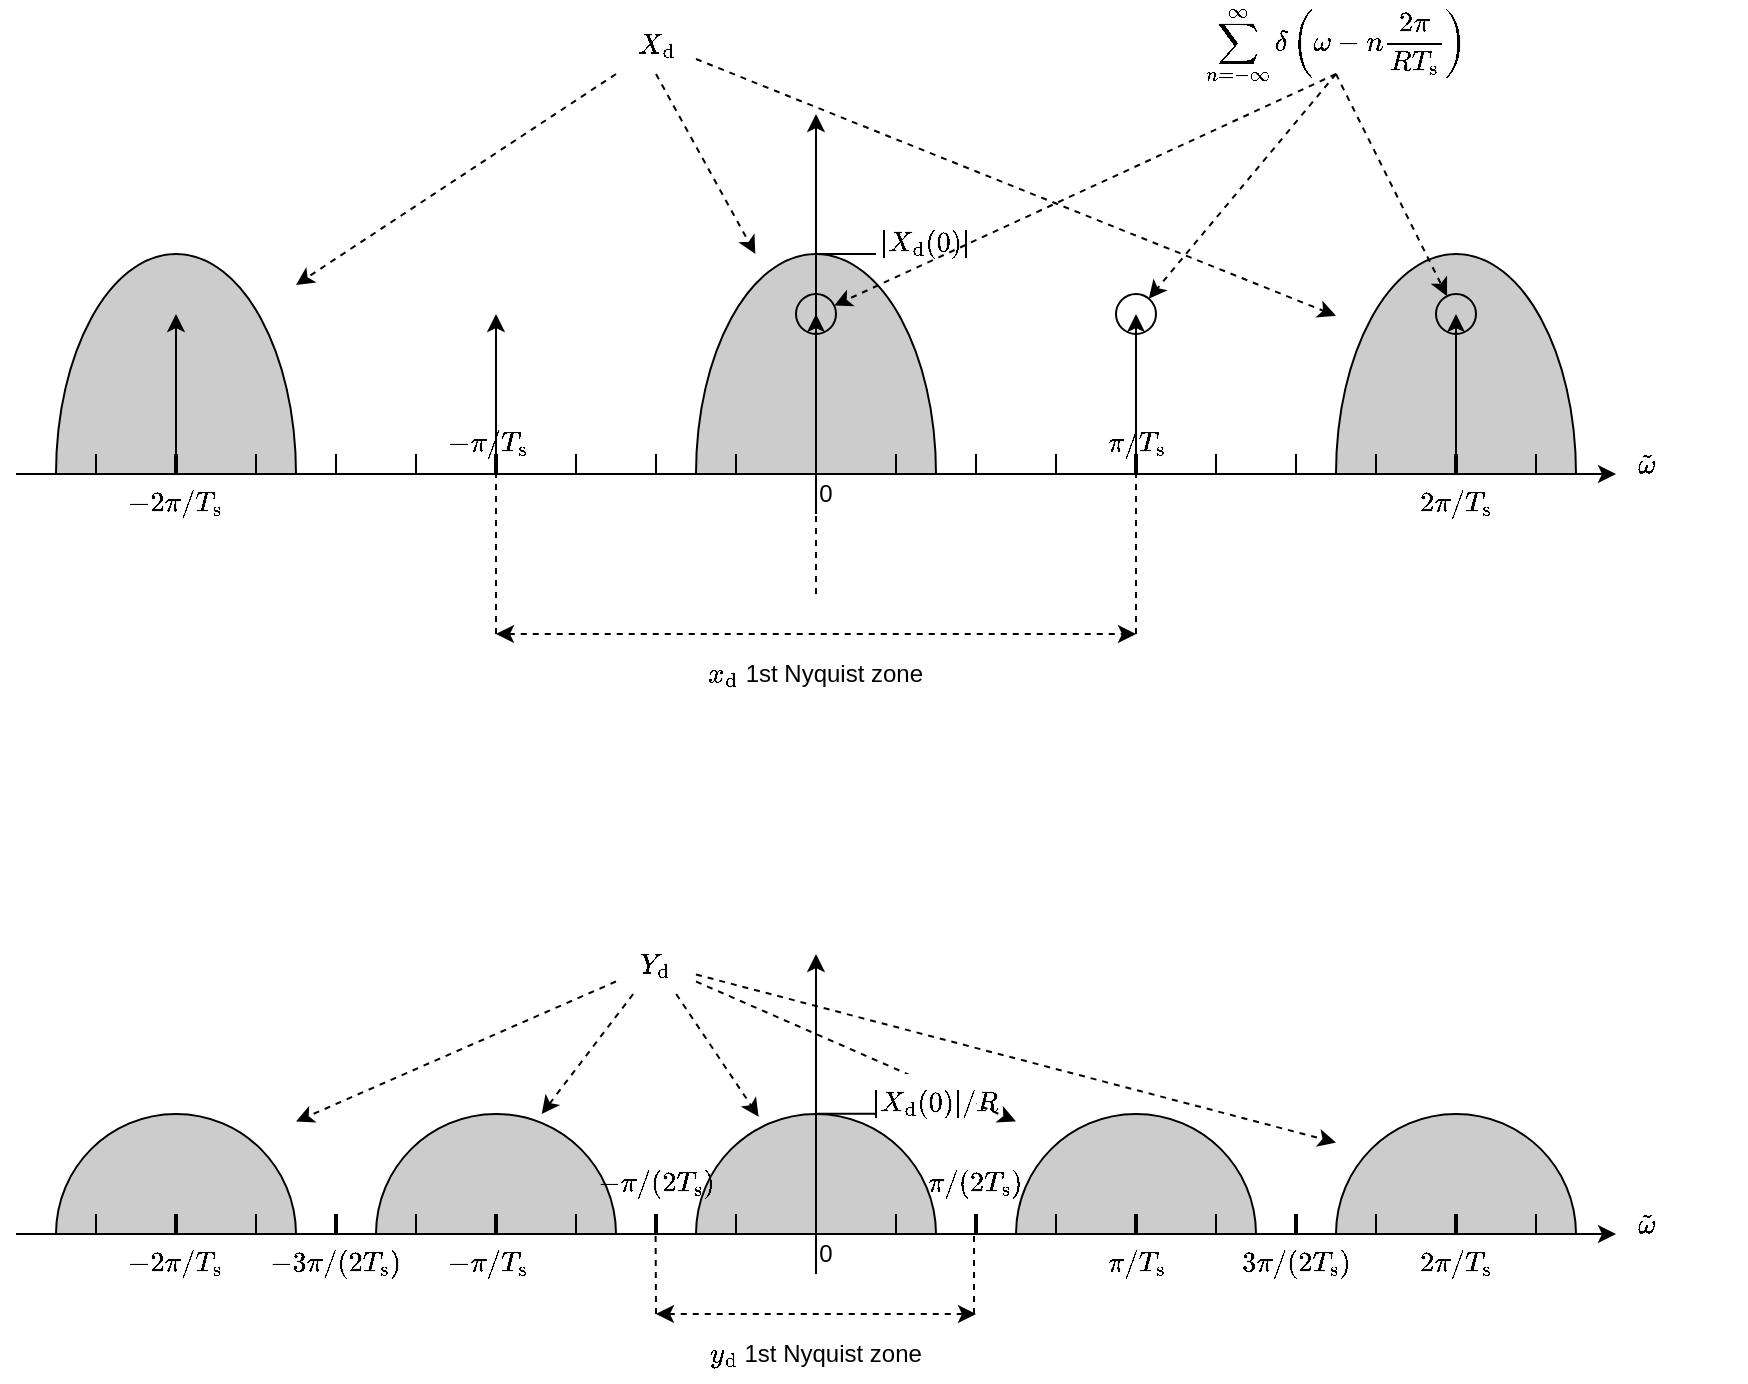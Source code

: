 <mxfile>
    <diagram name="ページ1" id="tOJDjhoilTn83TgK_lsh">
        <mxGraphModel dx="970" dy="702" grid="1" gridSize="10" guides="1" tooltips="1" connect="1" arrows="1" fold="1" page="1" pageScale="1" pageWidth="1169" pageHeight="827" math="1" shadow="0">
            <root>
                <mxCell id="0"/>
                <mxCell id="1" parent="0"/>
                <mxCell id="6Ajl2OQ8VZDq9jOoMLi9-55" value="" style="verticalLabelPosition=bottom;verticalAlign=top;html=1;shape=mxgraph.basic.half_circle;rotation=-180;fillColor=#CCCCCC;fillStyle=auto;gradientColor=none;" parent="1" vertex="1">
                    <mxGeometry x="220" y="620" width="120" height="60" as="geometry"/>
                </mxCell>
                <mxCell id="6Ajl2OQ8VZDq9jOoMLi9-54" value="" style="verticalLabelPosition=bottom;verticalAlign=top;html=1;shape=mxgraph.basic.half_circle;rotation=-180;fillColor=#CCCCCC;fillStyle=auto;gradientColor=none;" parent="1" vertex="1">
                    <mxGeometry x="860" y="620" width="120" height="60" as="geometry"/>
                </mxCell>
                <mxCell id="n-7C0_cSte5bx0V1YNL7-46" value="" style="verticalLabelPosition=bottom;verticalAlign=top;html=1;shape=mxgraph.basic.half_circle;rotation=-180;fillColor=#CCCCCC;fillStyle=auto;gradientColor=none;" parent="1" vertex="1">
                    <mxGeometry x="540" y="190" width="120" height="110" as="geometry"/>
                </mxCell>
                <mxCell id="n-7C0_cSte5bx0V1YNL7-47" value="" style="verticalLabelPosition=bottom;verticalAlign=top;html=1;shape=mxgraph.basic.half_circle;rotation=-180;fillColor=#CCCCCC;fillStyle=auto;gradientColor=none;" parent="1" vertex="1">
                    <mxGeometry x="860" y="190" width="120" height="110" as="geometry"/>
                </mxCell>
                <mxCell id="n-7C0_cSte5bx0V1YNL7-48" value="" style="verticalLabelPosition=bottom;verticalAlign=top;html=1;shape=mxgraph.basic.half_circle;rotation=-180;fillColor=#CCCCCC;fillStyle=auto;gradientColor=none;" parent="1" vertex="1">
                    <mxGeometry x="220" y="190" width="120" height="110" as="geometry"/>
                </mxCell>
                <mxCell id="n-7C0_cSte5bx0V1YNL7-1" value="" style="endArrow=classic;html=1;rounded=0;" parent="1" edge="1">
                    <mxGeometry width="50" height="50" relative="1" as="geometry">
                        <mxPoint x="200" y="300" as="sourcePoint"/>
                        <mxPoint x="1000" y="300" as="targetPoint"/>
                    </mxGeometry>
                </mxCell>
                <mxCell id="n-7C0_cSte5bx0V1YNL7-2" value="" style="endArrow=classic;html=1;rounded=0;exitX=0;exitY=1;exitDx=0;exitDy=0;" parent="1" source="n-7C0_cSte5bx0V1YNL7-24" edge="1">
                    <mxGeometry width="50" height="50" relative="1" as="geometry">
                        <mxPoint x="600" y="327" as="sourcePoint"/>
                        <mxPoint x="600" y="120" as="targetPoint"/>
                    </mxGeometry>
                </mxCell>
                <mxCell id="n-7C0_cSte5bx0V1YNL7-4" value="" style="endArrow=none;html=1;rounded=0;strokeWidth=2;" parent="1" edge="1">
                    <mxGeometry width="50" height="50" relative="1" as="geometry">
                        <mxPoint x="760" y="300" as="sourcePoint"/>
                        <mxPoint x="760" y="290" as="targetPoint"/>
                    </mxGeometry>
                </mxCell>
                <mxCell id="n-7C0_cSte5bx0V1YNL7-6" value="" style="endArrow=none;html=1;rounded=0;strokeWidth=2;" parent="1" edge="1">
                    <mxGeometry width="50" height="50" relative="1" as="geometry">
                        <mxPoint x="920" y="300" as="sourcePoint"/>
                        <mxPoint x="920" y="290" as="targetPoint"/>
                    </mxGeometry>
                </mxCell>
                <mxCell id="n-7C0_cSte5bx0V1YNL7-7" value="" style="endArrow=none;html=1;rounded=0;strokeWidth=2;" parent="1" edge="1">
                    <mxGeometry width="50" height="50" relative="1" as="geometry">
                        <mxPoint x="280" y="300" as="sourcePoint"/>
                        <mxPoint x="280" y="290" as="targetPoint"/>
                    </mxGeometry>
                </mxCell>
                <mxCell id="n-7C0_cSte5bx0V1YNL7-8" value="" style="endArrow=none;html=1;rounded=0;strokeWidth=2;" parent="1" edge="1">
                    <mxGeometry width="50" height="50" relative="1" as="geometry">
                        <mxPoint x="440" y="300" as="sourcePoint"/>
                        <mxPoint x="440" y="290" as="targetPoint"/>
                    </mxGeometry>
                </mxCell>
                <mxCell id="n-7C0_cSte5bx0V1YNL7-10" value="" style="endArrow=none;html=1;rounded=0;" parent="1" edge="1">
                    <mxGeometry width="50" height="50" relative="1" as="geometry">
                        <mxPoint x="840" y="300" as="sourcePoint"/>
                        <mxPoint x="840" y="290" as="targetPoint"/>
                    </mxGeometry>
                </mxCell>
                <mxCell id="n-7C0_cSte5bx0V1YNL7-11" value="" style="endArrow=none;html=1;rounded=0;" parent="1" edge="1">
                    <mxGeometry width="50" height="50" relative="1" as="geometry">
                        <mxPoint x="680" y="300" as="sourcePoint"/>
                        <mxPoint x="680" y="290" as="targetPoint"/>
                    </mxGeometry>
                </mxCell>
                <mxCell id="n-7C0_cSte5bx0V1YNL7-12" value="" style="endArrow=none;html=1;rounded=0;" parent="1" edge="1">
                    <mxGeometry width="50" height="50" relative="1" as="geometry">
                        <mxPoint x="360" y="300" as="sourcePoint"/>
                        <mxPoint x="360" y="290" as="targetPoint"/>
                    </mxGeometry>
                </mxCell>
                <mxCell id="n-7C0_cSte5bx0V1YNL7-13" value="" style="endArrow=none;html=1;rounded=0;" parent="1" edge="1">
                    <mxGeometry width="50" height="50" relative="1" as="geometry">
                        <mxPoint x="520" y="300" as="sourcePoint"/>
                        <mxPoint x="520" y="290" as="targetPoint"/>
                    </mxGeometry>
                </mxCell>
                <mxCell id="n-7C0_cSte5bx0V1YNL7-14" value="" style="endArrow=none;html=1;rounded=0;" parent="1" edge="1">
                    <mxGeometry width="50" height="50" relative="1" as="geometry">
                        <mxPoint x="800" y="300" as="sourcePoint"/>
                        <mxPoint x="800" y="290" as="targetPoint"/>
                    </mxGeometry>
                </mxCell>
                <mxCell id="n-7C0_cSte5bx0V1YNL7-15" value="" style="endArrow=none;html=1;rounded=0;" parent="1" edge="1">
                    <mxGeometry width="50" height="50" relative="1" as="geometry">
                        <mxPoint x="960" y="300" as="sourcePoint"/>
                        <mxPoint x="960" y="290" as="targetPoint"/>
                    </mxGeometry>
                </mxCell>
                <mxCell id="n-7C0_cSte5bx0V1YNL7-16" value="" style="endArrow=none;html=1;rounded=0;" parent="1" edge="1">
                    <mxGeometry width="50" height="50" relative="1" as="geometry">
                        <mxPoint x="320" y="300" as="sourcePoint"/>
                        <mxPoint x="320" y="290" as="targetPoint"/>
                    </mxGeometry>
                </mxCell>
                <mxCell id="n-7C0_cSte5bx0V1YNL7-17" value="" style="endArrow=none;html=1;rounded=0;" parent="1" edge="1">
                    <mxGeometry width="50" height="50" relative="1" as="geometry">
                        <mxPoint x="480" y="300" as="sourcePoint"/>
                        <mxPoint x="480" y="290" as="targetPoint"/>
                    </mxGeometry>
                </mxCell>
                <mxCell id="n-7C0_cSte5bx0V1YNL7-18" value="" style="endArrow=none;html=1;rounded=0;" parent="1" edge="1">
                    <mxGeometry width="50" height="50" relative="1" as="geometry">
                        <mxPoint x="880" y="300" as="sourcePoint"/>
                        <mxPoint x="880" y="290" as="targetPoint"/>
                    </mxGeometry>
                </mxCell>
                <mxCell id="n-7C0_cSte5bx0V1YNL7-19" value="" style="endArrow=none;html=1;rounded=0;" parent="1" edge="1">
                    <mxGeometry width="50" height="50" relative="1" as="geometry">
                        <mxPoint x="720" y="300" as="sourcePoint"/>
                        <mxPoint x="720" y="290" as="targetPoint"/>
                    </mxGeometry>
                </mxCell>
                <mxCell id="n-7C0_cSte5bx0V1YNL7-20" value="" style="endArrow=none;html=1;rounded=0;" parent="1" edge="1">
                    <mxGeometry width="50" height="50" relative="1" as="geometry">
                        <mxPoint x="400" y="300" as="sourcePoint"/>
                        <mxPoint x="400" y="290" as="targetPoint"/>
                    </mxGeometry>
                </mxCell>
                <mxCell id="n-7C0_cSte5bx0V1YNL7-21" value="" style="endArrow=none;html=1;rounded=0;" parent="1" edge="1">
                    <mxGeometry width="50" height="50" relative="1" as="geometry">
                        <mxPoint x="560" y="300" as="sourcePoint"/>
                        <mxPoint x="560" y="290" as="targetPoint"/>
                    </mxGeometry>
                </mxCell>
                <mxCell id="n-7C0_cSte5bx0V1YNL7-22" value="" style="endArrow=none;html=1;rounded=0;" parent="1" edge="1">
                    <mxGeometry width="50" height="50" relative="1" as="geometry">
                        <mxPoint x="640" y="300" as="sourcePoint"/>
                        <mxPoint x="640" y="290" as="targetPoint"/>
                    </mxGeometry>
                </mxCell>
                <mxCell id="n-7C0_cSte5bx0V1YNL7-23" value="" style="endArrow=none;html=1;rounded=0;" parent="1" edge="1">
                    <mxGeometry width="50" height="50" relative="1" as="geometry">
                        <mxPoint x="240" y="300" as="sourcePoint"/>
                        <mxPoint x="240" y="290" as="targetPoint"/>
                    </mxGeometry>
                </mxCell>
                <mxCell id="n-7C0_cSte5bx0V1YNL7-24" value="0" style="text;html=1;strokeColor=none;fillColor=none;align=center;verticalAlign=middle;whiteSpace=wrap;rounded=0;" parent="1" vertex="1">
                    <mxGeometry x="600" y="300" width="10" height="20" as="geometry"/>
                </mxCell>
                <mxCell id="n-7C0_cSte5bx0V1YNL7-26" value="$$\tilde{\omega}$$" style="text;html=1;strokeColor=none;fillColor=none;align=center;verticalAlign=middle;whiteSpace=wrap;rounded=0;" parent="1" vertex="1">
                    <mxGeometry x="1000" y="280" width="30" height="30" as="geometry"/>
                </mxCell>
                <mxCell id="n-7C0_cSte5bx0V1YNL7-27" value="$$\pi/T_\text{s}$$" style="text;html=1;strokeColor=none;fillColor=none;align=center;verticalAlign=middle;whiteSpace=wrap;rounded=0;" parent="1" vertex="1">
                    <mxGeometry x="730" y="270" width="60" height="30" as="geometry"/>
                </mxCell>
                <mxCell id="n-7C0_cSte5bx0V1YNL7-28" value="$$-\pi/T_\text{s}$$" style="text;html=1;strokeColor=none;fillColor=none;align=center;verticalAlign=middle;whiteSpace=wrap;rounded=0;" parent="1" vertex="1">
                    <mxGeometry x="406" y="270" width="60" height="30" as="geometry"/>
                </mxCell>
                <mxCell id="n-7C0_cSte5bx0V1YNL7-29" value="$$-2\pi/T_\text{s}$$" style="text;html=1;strokeColor=none;fillColor=none;align=center;verticalAlign=middle;whiteSpace=wrap;rounded=0;" parent="1" vertex="1">
                    <mxGeometry x="250" y="300" width="60" height="30" as="geometry"/>
                </mxCell>
                <mxCell id="n-7C0_cSte5bx0V1YNL7-31" value="$$2\pi/T_\text{s}$$" style="text;html=1;strokeColor=none;fillColor=none;align=center;verticalAlign=middle;whiteSpace=wrap;rounded=0;" parent="1" vertex="1">
                    <mxGeometry x="890" y="300" width="60" height="30" as="geometry"/>
                </mxCell>
                <mxCell id="n-7C0_cSte5bx0V1YNL7-32" value="" style="endArrow=classic;html=1;rounded=0;" parent="1" edge="1">
                    <mxGeometry width="50" height="50" relative="1" as="geometry">
                        <mxPoint x="600" y="300" as="sourcePoint"/>
                        <mxPoint x="600" y="220" as="targetPoint"/>
                    </mxGeometry>
                </mxCell>
                <mxCell id="n-7C0_cSte5bx0V1YNL7-34" value="" style="endArrow=classic;html=1;rounded=0;" parent="1" edge="1">
                    <mxGeometry width="50" height="50" relative="1" as="geometry">
                        <mxPoint x="760" y="300" as="sourcePoint"/>
                        <mxPoint x="760" y="220" as="targetPoint"/>
                    </mxGeometry>
                </mxCell>
                <mxCell id="n-7C0_cSte5bx0V1YNL7-35" value="" style="endArrow=classic;html=1;rounded=0;" parent="1" edge="1">
                    <mxGeometry width="50" height="50" relative="1" as="geometry">
                        <mxPoint x="920" y="300" as="sourcePoint"/>
                        <mxPoint x="920" y="220" as="targetPoint"/>
                    </mxGeometry>
                </mxCell>
                <mxCell id="n-7C0_cSte5bx0V1YNL7-37" value="" style="endArrow=classic;html=1;rounded=0;" parent="1" edge="1">
                    <mxGeometry width="50" height="50" relative="1" as="geometry">
                        <mxPoint x="280" y="300" as="sourcePoint"/>
                        <mxPoint x="280" y="220" as="targetPoint"/>
                    </mxGeometry>
                </mxCell>
                <mxCell id="n-7C0_cSte5bx0V1YNL7-38" value="" style="endArrow=classic;html=1;rounded=0;" parent="1" edge="1">
                    <mxGeometry width="50" height="50" relative="1" as="geometry">
                        <mxPoint x="440" y="300" as="sourcePoint"/>
                        <mxPoint x="440" y="220" as="targetPoint"/>
                    </mxGeometry>
                </mxCell>
                <mxCell id="n-7C0_cSte5bx0V1YNL7-40" value="" style="endArrow=none;html=1;rounded=0;dashed=1;entryX=0;entryY=1;entryDx=0;entryDy=0;" parent="1" target="n-7C0_cSte5bx0V1YNL7-24" edge="1">
                    <mxGeometry width="50" height="50" relative="1" as="geometry">
                        <mxPoint x="600" y="360" as="sourcePoint"/>
                        <mxPoint x="600" y="330" as="targetPoint"/>
                    </mxGeometry>
                </mxCell>
                <mxCell id="n-7C0_cSte5bx0V1YNL7-49" value="$$X_\text{d}$$" style="text;html=1;strokeColor=none;fillColor=none;align=center;verticalAlign=middle;whiteSpace=wrap;rounded=0;" parent="1" vertex="1">
                    <mxGeometry x="500" y="70" width="40" height="30" as="geometry"/>
                </mxCell>
                <mxCell id="n-7C0_cSte5bx0V1YNL7-50" value="" style="endArrow=classic;html=1;rounded=0;exitX=0.5;exitY=1;exitDx=0;exitDy=0;dashed=1;" parent="1" source="n-7C0_cSte5bx0V1YNL7-49" target="n-7C0_cSte5bx0V1YNL7-46" edge="1">
                    <mxGeometry width="50" height="50" relative="1" as="geometry">
                        <mxPoint x="610" y="330" as="sourcePoint"/>
                        <mxPoint x="610" y="130" as="targetPoint"/>
                    </mxGeometry>
                </mxCell>
                <mxCell id="n-7C0_cSte5bx0V1YNL7-52" value="" style="endArrow=classic;html=1;rounded=0;exitX=0;exitY=1;exitDx=0;exitDy=0;dashed=1;" parent="1" source="n-7C0_cSte5bx0V1YNL7-49" target="n-7C0_cSte5bx0V1YNL7-48" edge="1">
                    <mxGeometry width="50" height="50" relative="1" as="geometry">
                        <mxPoint x="530" y="110" as="sourcePoint"/>
                        <mxPoint x="330" y="160" as="targetPoint"/>
                    </mxGeometry>
                </mxCell>
                <mxCell id="n-7C0_cSte5bx0V1YNL7-53" value="" style="endArrow=classic;html=1;rounded=0;exitX=1;exitY=0.75;exitDx=0;exitDy=0;dashed=1;" parent="1" source="n-7C0_cSte5bx0V1YNL7-49" target="n-7C0_cSte5bx0V1YNL7-47" edge="1">
                    <mxGeometry width="50" height="50" relative="1" as="geometry">
                        <mxPoint x="530" y="110" as="sourcePoint"/>
                        <mxPoint x="860" y="170" as="targetPoint"/>
                    </mxGeometry>
                </mxCell>
                <mxCell id="n-7C0_cSte5bx0V1YNL7-58" value="$$\sum_{n=-\infty}^\infty\delta\left(\omega-n\frac{2\pi}{RT_\text{s}}\right)$$" style="text;html=1;strokeColor=none;fillColor=none;align=center;verticalAlign=middle;whiteSpace=wrap;rounded=0;" parent="1" vertex="1">
                    <mxGeometry x="760" y="70" width="200" height="30" as="geometry"/>
                </mxCell>
                <mxCell id="n-7C0_cSte5bx0V1YNL7-59" value="" style="endArrow=classic;html=1;rounded=0;dashed=1;exitX=0.5;exitY=1;exitDx=0;exitDy=0;" parent="1" source="n-7C0_cSte5bx0V1YNL7-58" target="n-7C0_cSte5bx0V1YNL7-60" edge="1">
                    <mxGeometry width="50" height="50" relative="1" as="geometry">
                        <mxPoint x="550" y="102" as="sourcePoint"/>
                        <mxPoint x="780" y="210" as="targetPoint"/>
                    </mxGeometry>
                </mxCell>
                <mxCell id="n-7C0_cSte5bx0V1YNL7-60" value="" style="ellipse;whiteSpace=wrap;html=1;aspect=fixed;fillColor=none;" parent="1" vertex="1">
                    <mxGeometry x="750" y="210" width="20" height="20" as="geometry"/>
                </mxCell>
                <mxCell id="n-7C0_cSte5bx0V1YNL7-61" value="" style="ellipse;whiteSpace=wrap;html=1;aspect=fixed;fillColor=none;" parent="1" vertex="1">
                    <mxGeometry x="590" y="210" width="20" height="20" as="geometry"/>
                </mxCell>
                <mxCell id="n-7C0_cSte5bx0V1YNL7-62" value="" style="endArrow=classic;html=1;rounded=0;dashed=1;exitX=0.5;exitY=1;exitDx=0;exitDy=0;" parent="1" source="n-7C0_cSte5bx0V1YNL7-58" target="n-7C0_cSte5bx0V1YNL7-61" edge="1">
                    <mxGeometry width="50" height="50" relative="1" as="geometry">
                        <mxPoint x="860" y="110" as="sourcePoint"/>
                        <mxPoint x="790" y="220" as="targetPoint"/>
                    </mxGeometry>
                </mxCell>
                <mxCell id="3rELTAIFzH0GlmF9YsQt-1" value="" style="endArrow=none;html=1;rounded=0;dashed=1;" parent="1" edge="1">
                    <mxGeometry width="50" height="50" relative="1" as="geometry">
                        <mxPoint x="760" y="380" as="sourcePoint"/>
                        <mxPoint x="760" y="300" as="targetPoint"/>
                    </mxGeometry>
                </mxCell>
                <mxCell id="3rELTAIFzH0GlmF9YsQt-2" value="" style="endArrow=none;html=1;rounded=0;dashed=1;" parent="1" edge="1">
                    <mxGeometry width="50" height="50" relative="1" as="geometry">
                        <mxPoint x="440" y="380" as="sourcePoint"/>
                        <mxPoint x="440" y="300" as="targetPoint"/>
                    </mxGeometry>
                </mxCell>
                <mxCell id="3rELTAIFzH0GlmF9YsQt-3" value="" style="endArrow=classic;html=1;rounded=0;startArrow=classic;startFill=1;dashed=1;" parent="1" edge="1">
                    <mxGeometry width="50" height="50" relative="1" as="geometry">
                        <mxPoint x="440" y="380" as="sourcePoint"/>
                        <mxPoint x="760" y="380" as="targetPoint"/>
                    </mxGeometry>
                </mxCell>
                <mxCell id="3rELTAIFzH0GlmF9YsQt-4" value="\(x_\text{d}\) 1st Nyquist zone" style="text;html=1;strokeColor=none;fillColor=none;align=center;verticalAlign=middle;whiteSpace=wrap;rounded=0;" parent="1" vertex="1">
                    <mxGeometry x="530" y="390" width="140" height="19" as="geometry"/>
                </mxCell>
                <mxCell id="ySz8lDOb1MTqAK4fywU5-1" value="" style="ellipse;whiteSpace=wrap;html=1;aspect=fixed;fillColor=none;" parent="1" vertex="1">
                    <mxGeometry x="910" y="210" width="20" height="20" as="geometry"/>
                </mxCell>
                <mxCell id="ySz8lDOb1MTqAK4fywU5-2" value="" style="endArrow=classic;html=1;rounded=0;dashed=1;exitX=0.5;exitY=1;exitDx=0;exitDy=0;" parent="1" source="n-7C0_cSte5bx0V1YNL7-58" target="ySz8lDOb1MTqAK4fywU5-1" edge="1">
                    <mxGeometry width="50" height="50" relative="1" as="geometry">
                        <mxPoint x="870" y="110" as="sourcePoint"/>
                        <mxPoint x="790" y="220" as="targetPoint"/>
                    </mxGeometry>
                </mxCell>
                <mxCell id="6Ajl2OQ8VZDq9jOoMLi9-1" value="" style="verticalLabelPosition=bottom;verticalAlign=top;html=1;shape=mxgraph.basic.half_circle;rotation=-180;fillColor=#CCCCCC;fillStyle=auto;gradientColor=none;" parent="1" vertex="1">
                    <mxGeometry x="540" y="620" width="120" height="60" as="geometry"/>
                </mxCell>
                <mxCell id="6Ajl2OQ8VZDq9jOoMLi9-2" value="" style="verticalLabelPosition=bottom;verticalAlign=top;html=1;shape=mxgraph.basic.half_circle;rotation=-180;fillColor=#CCCCCC;fillStyle=auto;gradientColor=none;" parent="1" vertex="1">
                    <mxGeometry x="700" y="620" width="120" height="60" as="geometry"/>
                </mxCell>
                <mxCell id="6Ajl2OQ8VZDq9jOoMLi9-3" value="" style="verticalLabelPosition=bottom;verticalAlign=top;html=1;shape=mxgraph.basic.half_circle;rotation=-180;fillColor=#CCCCCC;fillStyle=auto;gradientColor=none;" parent="1" vertex="1">
                    <mxGeometry x="380" y="620" width="120" height="60" as="geometry"/>
                </mxCell>
                <mxCell id="6Ajl2OQ8VZDq9jOoMLi9-4" value="" style="endArrow=classic;html=1;rounded=0;" parent="1" edge="1">
                    <mxGeometry width="50" height="50" relative="1" as="geometry">
                        <mxPoint x="200" y="680" as="sourcePoint"/>
                        <mxPoint x="1000" y="680" as="targetPoint"/>
                    </mxGeometry>
                </mxCell>
                <mxCell id="6Ajl2OQ8VZDq9jOoMLi9-5" value="" style="endArrow=classic;html=1;rounded=0;exitX=0;exitY=1;exitDx=0;exitDy=0;" parent="1" source="6Ajl2OQ8VZDq9jOoMLi9-24" edge="1">
                    <mxGeometry width="50" height="50" relative="1" as="geometry">
                        <mxPoint x="600" y="707" as="sourcePoint"/>
                        <mxPoint x="600" y="540" as="targetPoint"/>
                    </mxGeometry>
                </mxCell>
                <mxCell id="6Ajl2OQ8VZDq9jOoMLi9-6" value="" style="endArrow=none;html=1;rounded=0;strokeWidth=2;" parent="1" edge="1">
                    <mxGeometry width="50" height="50" relative="1" as="geometry">
                        <mxPoint x="760" y="680" as="sourcePoint"/>
                        <mxPoint x="760" y="670" as="targetPoint"/>
                    </mxGeometry>
                </mxCell>
                <mxCell id="6Ajl2OQ8VZDq9jOoMLi9-7" value="" style="endArrow=none;html=1;rounded=0;strokeWidth=2;" parent="1" edge="1">
                    <mxGeometry width="50" height="50" relative="1" as="geometry">
                        <mxPoint x="920" y="680" as="sourcePoint"/>
                        <mxPoint x="920" y="670" as="targetPoint"/>
                    </mxGeometry>
                </mxCell>
                <mxCell id="6Ajl2OQ8VZDq9jOoMLi9-8" value="" style="endArrow=none;html=1;rounded=0;strokeWidth=2;" parent="1" edge="1">
                    <mxGeometry width="50" height="50" relative="1" as="geometry">
                        <mxPoint x="280" y="680" as="sourcePoint"/>
                        <mxPoint x="280" y="670" as="targetPoint"/>
                    </mxGeometry>
                </mxCell>
                <mxCell id="6Ajl2OQ8VZDq9jOoMLi9-9" value="" style="endArrow=none;html=1;rounded=0;strokeWidth=2;" parent="1" edge="1">
                    <mxGeometry width="50" height="50" relative="1" as="geometry">
                        <mxPoint x="440" y="680" as="sourcePoint"/>
                        <mxPoint x="440" y="670" as="targetPoint"/>
                    </mxGeometry>
                </mxCell>
                <mxCell id="6Ajl2OQ8VZDq9jOoMLi9-10" value="" style="endArrow=none;html=1;rounded=0;strokeWidth=2;" parent="1" edge="1">
                    <mxGeometry width="50" height="50" relative="1" as="geometry">
                        <mxPoint x="840" y="680" as="sourcePoint"/>
                        <mxPoint x="840" y="670" as="targetPoint"/>
                    </mxGeometry>
                </mxCell>
                <mxCell id="6Ajl2OQ8VZDq9jOoMLi9-11" value="" style="endArrow=none;html=1;rounded=0;strokeWidth=2;" parent="1" edge="1">
                    <mxGeometry width="50" height="50" relative="1" as="geometry">
                        <mxPoint x="680" y="680" as="sourcePoint"/>
                        <mxPoint x="680" y="670" as="targetPoint"/>
                    </mxGeometry>
                </mxCell>
                <mxCell id="6Ajl2OQ8VZDq9jOoMLi9-12" value="" style="endArrow=none;html=1;rounded=0;strokeWidth=2;" parent="1" edge="1">
                    <mxGeometry width="50" height="50" relative="1" as="geometry">
                        <mxPoint x="360" y="680" as="sourcePoint"/>
                        <mxPoint x="360" y="670" as="targetPoint"/>
                    </mxGeometry>
                </mxCell>
                <mxCell id="6Ajl2OQ8VZDq9jOoMLi9-13" value="" style="endArrow=none;html=1;rounded=0;strokeWidth=2;" parent="1" edge="1">
                    <mxGeometry width="50" height="50" relative="1" as="geometry">
                        <mxPoint x="520" y="680" as="sourcePoint"/>
                        <mxPoint x="520" y="670" as="targetPoint"/>
                    </mxGeometry>
                </mxCell>
                <mxCell id="6Ajl2OQ8VZDq9jOoMLi9-14" value="" style="endArrow=none;html=1;rounded=0;" parent="1" edge="1">
                    <mxGeometry width="50" height="50" relative="1" as="geometry">
                        <mxPoint x="800" y="680" as="sourcePoint"/>
                        <mxPoint x="800" y="670" as="targetPoint"/>
                    </mxGeometry>
                </mxCell>
                <mxCell id="6Ajl2OQ8VZDq9jOoMLi9-15" value="" style="endArrow=none;html=1;rounded=0;" parent="1" edge="1">
                    <mxGeometry width="50" height="50" relative="1" as="geometry">
                        <mxPoint x="960" y="680" as="sourcePoint"/>
                        <mxPoint x="960" y="670" as="targetPoint"/>
                    </mxGeometry>
                </mxCell>
                <mxCell id="6Ajl2OQ8VZDq9jOoMLi9-16" value="" style="endArrow=none;html=1;rounded=0;" parent="1" edge="1">
                    <mxGeometry width="50" height="50" relative="1" as="geometry">
                        <mxPoint x="320" y="680" as="sourcePoint"/>
                        <mxPoint x="320" y="670" as="targetPoint"/>
                    </mxGeometry>
                </mxCell>
                <mxCell id="6Ajl2OQ8VZDq9jOoMLi9-17" value="" style="endArrow=none;html=1;rounded=0;" parent="1" edge="1">
                    <mxGeometry width="50" height="50" relative="1" as="geometry">
                        <mxPoint x="480" y="680" as="sourcePoint"/>
                        <mxPoint x="480" y="670" as="targetPoint"/>
                    </mxGeometry>
                </mxCell>
                <mxCell id="6Ajl2OQ8VZDq9jOoMLi9-18" value="" style="endArrow=none;html=1;rounded=0;" parent="1" edge="1">
                    <mxGeometry width="50" height="50" relative="1" as="geometry">
                        <mxPoint x="880" y="680" as="sourcePoint"/>
                        <mxPoint x="880" y="670" as="targetPoint"/>
                    </mxGeometry>
                </mxCell>
                <mxCell id="6Ajl2OQ8VZDq9jOoMLi9-19" value="" style="endArrow=none;html=1;rounded=0;" parent="1" edge="1">
                    <mxGeometry width="50" height="50" relative="1" as="geometry">
                        <mxPoint x="720" y="680" as="sourcePoint"/>
                        <mxPoint x="720" y="670" as="targetPoint"/>
                    </mxGeometry>
                </mxCell>
                <mxCell id="6Ajl2OQ8VZDq9jOoMLi9-20" value="" style="endArrow=none;html=1;rounded=0;" parent="1" edge="1">
                    <mxGeometry width="50" height="50" relative="1" as="geometry">
                        <mxPoint x="400" y="680" as="sourcePoint"/>
                        <mxPoint x="400" y="670" as="targetPoint"/>
                    </mxGeometry>
                </mxCell>
                <mxCell id="6Ajl2OQ8VZDq9jOoMLi9-21" value="" style="endArrow=none;html=1;rounded=0;" parent="1" edge="1">
                    <mxGeometry width="50" height="50" relative="1" as="geometry">
                        <mxPoint x="560" y="680" as="sourcePoint"/>
                        <mxPoint x="560" y="670" as="targetPoint"/>
                    </mxGeometry>
                </mxCell>
                <mxCell id="6Ajl2OQ8VZDq9jOoMLi9-22" value="" style="endArrow=none;html=1;rounded=0;" parent="1" edge="1">
                    <mxGeometry width="50" height="50" relative="1" as="geometry">
                        <mxPoint x="640" y="680" as="sourcePoint"/>
                        <mxPoint x="640" y="670" as="targetPoint"/>
                    </mxGeometry>
                </mxCell>
                <mxCell id="6Ajl2OQ8VZDq9jOoMLi9-23" value="" style="endArrow=none;html=1;rounded=0;" parent="1" edge="1">
                    <mxGeometry width="50" height="50" relative="1" as="geometry">
                        <mxPoint x="240" y="680" as="sourcePoint"/>
                        <mxPoint x="240" y="670" as="targetPoint"/>
                    </mxGeometry>
                </mxCell>
                <mxCell id="6Ajl2OQ8VZDq9jOoMLi9-24" value="0" style="text;html=1;strokeColor=none;fillColor=none;align=center;verticalAlign=middle;whiteSpace=wrap;rounded=0;" parent="1" vertex="1">
                    <mxGeometry x="600" y="680" width="10" height="20" as="geometry"/>
                </mxCell>
                <mxCell id="6Ajl2OQ8VZDq9jOoMLi9-25" value="$$\tilde{\omega}$$" style="text;html=1;strokeColor=none;fillColor=none;align=center;verticalAlign=middle;whiteSpace=wrap;rounded=0;" parent="1" vertex="1">
                    <mxGeometry x="1000" y="660" width="30" height="30" as="geometry"/>
                </mxCell>
                <mxCell id="6Ajl2OQ8VZDq9jOoMLi9-26" value="$$\pi/T_\text{s}$$" style="text;html=1;strokeColor=none;fillColor=none;align=center;verticalAlign=middle;whiteSpace=wrap;rounded=0;" parent="1" vertex="1">
                    <mxGeometry x="730" y="680" width="60" height="30" as="geometry"/>
                </mxCell>
                <mxCell id="6Ajl2OQ8VZDq9jOoMLi9-27" value="$$-\pi/T_\text{s}$$" style="text;html=1;strokeColor=none;fillColor=none;align=center;verticalAlign=middle;whiteSpace=wrap;rounded=0;" parent="1" vertex="1">
                    <mxGeometry x="406" y="680" width="60" height="30" as="geometry"/>
                </mxCell>
                <mxCell id="6Ajl2OQ8VZDq9jOoMLi9-28" value="$$-2\pi/T_\text{s}$$" style="text;html=1;strokeColor=none;fillColor=none;align=center;verticalAlign=middle;whiteSpace=wrap;rounded=0;" parent="1" vertex="1">
                    <mxGeometry x="250" y="680" width="60" height="30" as="geometry"/>
                </mxCell>
                <mxCell id="6Ajl2OQ8VZDq9jOoMLi9-29" value="$$2\pi/T_\text{s}$$" style="text;html=1;strokeColor=none;fillColor=none;align=center;verticalAlign=middle;whiteSpace=wrap;rounded=0;" parent="1" vertex="1">
                    <mxGeometry x="890" y="680" width="60" height="30" as="geometry"/>
                </mxCell>
                <mxCell id="6Ajl2OQ8VZDq9jOoMLi9-56" value="$$\pi/(2T_\text{s})$$" style="text;html=1;strokeColor=none;fillColor=none;align=center;verticalAlign=middle;whiteSpace=wrap;rounded=0;" parent="1" vertex="1">
                    <mxGeometry x="650" y="640" width="60" height="30" as="geometry"/>
                </mxCell>
                <mxCell id="6Ajl2OQ8VZDq9jOoMLi9-57" value="$$3\pi/(2T_\text{s})$$" style="text;html=1;strokeColor=none;fillColor=none;align=center;verticalAlign=middle;whiteSpace=wrap;rounded=0;" parent="1" vertex="1">
                    <mxGeometry x="810" y="680" width="60" height="30" as="geometry"/>
                </mxCell>
                <mxCell id="6Ajl2OQ8VZDq9jOoMLi9-58" value="$$-\pi/(2T_\text{s})$$" style="text;html=1;strokeColor=none;fillColor=none;align=center;verticalAlign=middle;whiteSpace=wrap;rounded=0;" parent="1" vertex="1">
                    <mxGeometry x="490" y="640" width="60" height="30" as="geometry"/>
                </mxCell>
                <mxCell id="6Ajl2OQ8VZDq9jOoMLi9-60" value="$$-3\pi/(2T_\text{s})$$" style="text;html=1;strokeColor=none;fillColor=none;align=center;verticalAlign=middle;whiteSpace=wrap;rounded=0;" parent="1" vertex="1">
                    <mxGeometry x="330" y="680" width="60" height="30" as="geometry"/>
                </mxCell>
                <mxCell id="6Ajl2OQ8VZDq9jOoMLi9-61" value="" style="endArrow=none;html=1;rounded=0;exitX=0.5;exitY=1;exitDx=0;exitDy=0;exitPerimeter=0;" parent="1" source="n-7C0_cSte5bx0V1YNL7-46" edge="1">
                    <mxGeometry width="50" height="50" relative="1" as="geometry">
                        <mxPoint x="610" y="190" as="sourcePoint"/>
                        <mxPoint x="630" y="190" as="targetPoint"/>
                    </mxGeometry>
                </mxCell>
                <mxCell id="6Ajl2OQ8VZDq9jOoMLi9-62" value="$$|X_\text{d}(0)|$$" style="text;html=1;strokeColor=none;fillColor=none;align=center;verticalAlign=middle;whiteSpace=wrap;rounded=0;" parent="1" vertex="1">
                    <mxGeometry x="634" y="170" width="40" height="30" as="geometry"/>
                </mxCell>
                <mxCell id="6Ajl2OQ8VZDq9jOoMLi9-65" value="" style="endArrow=none;html=1;rounded=0;exitX=0.5;exitY=1;exitDx=0;exitDy=0;exitPerimeter=0;" parent="1" edge="1">
                    <mxGeometry width="50" height="50" relative="1" as="geometry">
                        <mxPoint x="600" y="619.84" as="sourcePoint"/>
                        <mxPoint x="630" y="619.84" as="targetPoint"/>
                    </mxGeometry>
                </mxCell>
                <mxCell id="6Ajl2OQ8VZDq9jOoMLi9-66" value="" style="endArrow=none;html=1;rounded=0;dashed=1;" parent="1" edge="1">
                    <mxGeometry width="50" height="50" relative="1" as="geometry">
                        <mxPoint x="679" y="720" as="sourcePoint"/>
                        <mxPoint x="679" y="680" as="targetPoint"/>
                    </mxGeometry>
                </mxCell>
                <mxCell id="6Ajl2OQ8VZDq9jOoMLi9-67" value="" style="endArrow=none;html=1;rounded=0;dashed=1;" parent="1" edge="1">
                    <mxGeometry width="50" height="50" relative="1" as="geometry">
                        <mxPoint x="520" y="720" as="sourcePoint"/>
                        <mxPoint x="519.8" y="680" as="targetPoint"/>
                    </mxGeometry>
                </mxCell>
                <mxCell id="6Ajl2OQ8VZDq9jOoMLi9-68" value="" style="endArrow=classic;html=1;rounded=0;startArrow=classic;startFill=1;dashed=1;" parent="1" edge="1">
                    <mxGeometry width="50" height="50" relative="1" as="geometry">
                        <mxPoint x="520" y="720" as="sourcePoint"/>
                        <mxPoint x="680" y="720" as="targetPoint"/>
                    </mxGeometry>
                </mxCell>
                <mxCell id="6Ajl2OQ8VZDq9jOoMLi9-69" value="\(y_\text{d}\) 1st Nyquist zone" style="text;html=1;strokeColor=none;fillColor=none;align=center;verticalAlign=middle;whiteSpace=wrap;rounded=0;" parent="1" vertex="1">
                    <mxGeometry x="530" y="730" width="140" height="19" as="geometry"/>
                </mxCell>
                <mxCell id="6Ajl2OQ8VZDq9jOoMLi9-70" value="$$Y_\text{d}$$" style="text;html=1;strokeColor=none;fillColor=none;align=center;verticalAlign=middle;whiteSpace=wrap;rounded=0;" parent="1" vertex="1">
                    <mxGeometry x="500" y="530" width="40" height="30" as="geometry"/>
                </mxCell>
                <mxCell id="6Ajl2OQ8VZDq9jOoMLi9-71" value="" style="endArrow=classic;html=1;rounded=0;dashed=1;entryX=0.739;entryY=0.978;entryDx=0;entryDy=0;entryPerimeter=0;" parent="1" source="6Ajl2OQ8VZDq9jOoMLi9-70" target="6Ajl2OQ8VZDq9jOoMLi9-1" edge="1">
                    <mxGeometry width="50" height="50" relative="1" as="geometry">
                        <mxPoint x="520" y="600" as="sourcePoint"/>
                        <mxPoint x="580" y="570" as="targetPoint"/>
                    </mxGeometry>
                </mxCell>
                <mxCell id="6Ajl2OQ8VZDq9jOoMLi9-72" value="" style="endArrow=classic;html=1;rounded=0;dashed=1;" parent="1" source="6Ajl2OQ8VZDq9jOoMLi9-70" target="6Ajl2OQ8VZDq9jOoMLi9-3" edge="1">
                    <mxGeometry width="50" height="50" relative="1" as="geometry">
                        <mxPoint x="520" y="580" as="sourcePoint"/>
                        <mxPoint x="520" y="600" as="targetPoint"/>
                    </mxGeometry>
                </mxCell>
                <mxCell id="6Ajl2OQ8VZDq9jOoMLi9-73" value="" style="endArrow=classic;html=1;rounded=0;dashed=1;" parent="1" source="6Ajl2OQ8VZDq9jOoMLi9-70" target="6Ajl2OQ8VZDq9jOoMLi9-55" edge="1">
                    <mxGeometry width="50" height="50" relative="1" as="geometry">
                        <mxPoint x="510" y="570" as="sourcePoint"/>
                        <mxPoint x="350" y="540" as="targetPoint"/>
                    </mxGeometry>
                </mxCell>
                <mxCell id="6Ajl2OQ8VZDq9jOoMLi9-74" value="" style="endArrow=classic;html=1;rounded=0;dashed=1;" parent="1" source="6Ajl2OQ8VZDq9jOoMLi9-70" target="6Ajl2OQ8VZDq9jOoMLi9-2" edge="1">
                    <mxGeometry width="50" height="50" relative="1" as="geometry">
                        <mxPoint x="540" y="570" as="sourcePoint"/>
                        <mxPoint x="730" y="570" as="targetPoint"/>
                    </mxGeometry>
                </mxCell>
                <mxCell id="6Ajl2OQ8VZDq9jOoMLi9-64" value="$$|X_\text{d}(0)|/R$$" style="text;html=1;strokeColor=none;fillColor=#FFFFFF;align=center;verticalAlign=middle;whiteSpace=wrap;rounded=0;" parent="1" vertex="1">
                    <mxGeometry x="640" y="600" width="40" height="30" as="geometry"/>
                </mxCell>
                <mxCell id="6Ajl2OQ8VZDq9jOoMLi9-75" value="" style="endArrow=classic;html=1;rounded=0;dashed=1;" parent="1" source="6Ajl2OQ8VZDq9jOoMLi9-70" target="6Ajl2OQ8VZDq9jOoMLi9-54" edge="1">
                    <mxGeometry width="50" height="50" relative="1" as="geometry">
                        <mxPoint x="550" y="564" as="sourcePoint"/>
                        <mxPoint x="710" y="634" as="targetPoint"/>
                    </mxGeometry>
                </mxCell>
            </root>
        </mxGraphModel>
    </diagram>
</mxfile>
